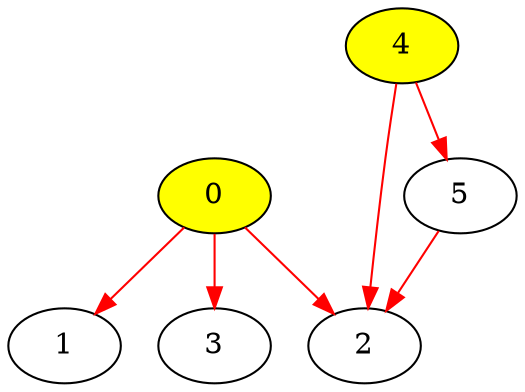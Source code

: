 digraph
{
0 [fillcolor=yellow, style=filled];
4 [fillcolor=yellow, style=filled];
0 -> 1 [color=red];
0 -> 2 [color=red];
0 -> 3 [color=red];
4 -> 2 [color=red];
4 -> 5 [color=red];
5 -> 2 [color=red];
}